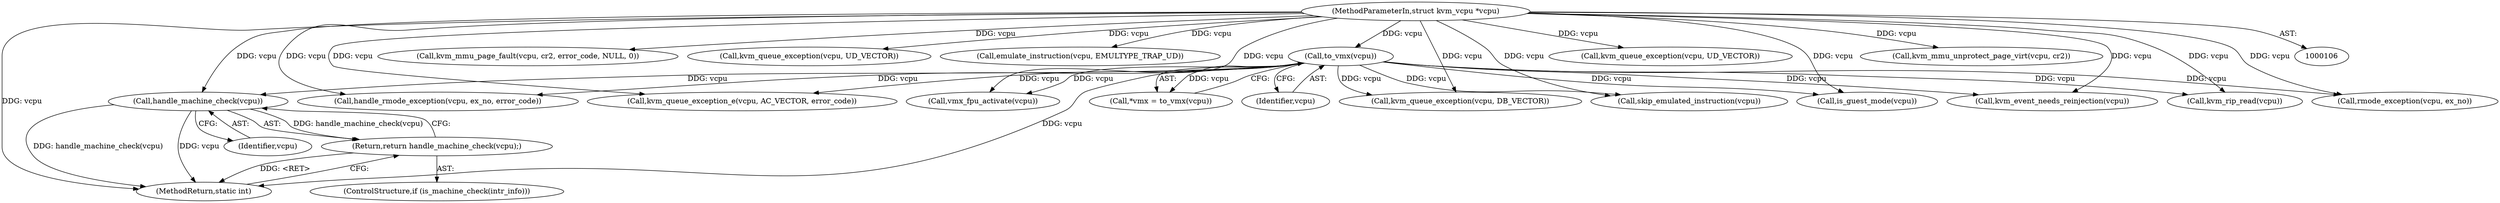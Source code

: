 digraph "0_linux_54a20552e1eae07aa240fa370a0293e006b5faed_0@pointer" {
"1000142" [label="(Call,handle_machine_check(vcpu))"];
"1000112" [label="(Call,to_vmx(vcpu))"];
"1000107" [label="(MethodParameterIn,struct kvm_vcpu *vcpu)"];
"1000141" [label="(Return,return handle_machine_check(vcpu);)"];
"1000292" [label="(Call,kvm_mmu_page_fault(vcpu, cr2, error_code, NULL, 0))"];
"1000182" [label="(Call,kvm_queue_exception(vcpu, UD_VECTOR))"];
"1000175" [label="(Call,emulate_instruction(vcpu, EMULTYPE_TRAP_UD))"];
"1000314" [label="(Call,handle_rmode_exception(vcpu, ex_no, error_code))"];
"1000143" [label="(Identifier,vcpu)"];
"1000141" [label="(Return,return handle_machine_check(vcpu);)"];
"1000165" [label="(Call,is_guest_mode(vcpu))"];
"1000110" [label="(Call,*vmx = to_vmx(vcpu))"];
"1000286" [label="(Call,kvm_event_needs_reinjection(vcpu))"];
"1000113" [label="(Identifier,vcpu)"];
"1000142" [label="(Call,handle_machine_check(vcpu))"];
"1000156" [label="(Call,vmx_fpu_activate(vcpu))"];
"1000457" [label="(MethodReturn,static int)"];
"1000138" [label="(ControlStructure,if (is_machine_check(intr_info)))"];
"1000410" [label="(Call,kvm_rip_read(vcpu))"];
"1000107" [label="(MethodParameterIn,struct kvm_vcpu *vcpu)"];
"1000112" [label="(Call,to_vmx(vcpu))"];
"1000168" [label="(Call,kvm_queue_exception(vcpu, UD_VECTOR))"];
"1000322" [label="(Call,kvm_queue_exception_e(vcpu, AC_VECTOR, error_code))"];
"1000288" [label="(Call,kvm_mmu_unprotect_page_virt(vcpu, cr2))"];
"1000310" [label="(Call,rmode_exception(vcpu, ex_no))"];
"1000366" [label="(Call,kvm_queue_exception(vcpu, DB_VECTOR))"];
"1000364" [label="(Call,skip_emulated_instruction(vcpu))"];
"1000142" -> "1000141"  [label="AST: "];
"1000142" -> "1000143"  [label="CFG: "];
"1000143" -> "1000142"  [label="AST: "];
"1000141" -> "1000142"  [label="CFG: "];
"1000142" -> "1000457"  [label="DDG: handle_machine_check(vcpu)"];
"1000142" -> "1000457"  [label="DDG: vcpu"];
"1000142" -> "1000141"  [label="DDG: handle_machine_check(vcpu)"];
"1000112" -> "1000142"  [label="DDG: vcpu"];
"1000107" -> "1000142"  [label="DDG: vcpu"];
"1000112" -> "1000110"  [label="AST: "];
"1000112" -> "1000113"  [label="CFG: "];
"1000113" -> "1000112"  [label="AST: "];
"1000110" -> "1000112"  [label="CFG: "];
"1000112" -> "1000457"  [label="DDG: vcpu"];
"1000112" -> "1000110"  [label="DDG: vcpu"];
"1000107" -> "1000112"  [label="DDG: vcpu"];
"1000112" -> "1000156"  [label="DDG: vcpu"];
"1000112" -> "1000165"  [label="DDG: vcpu"];
"1000112" -> "1000286"  [label="DDG: vcpu"];
"1000112" -> "1000310"  [label="DDG: vcpu"];
"1000112" -> "1000314"  [label="DDG: vcpu"];
"1000112" -> "1000322"  [label="DDG: vcpu"];
"1000112" -> "1000364"  [label="DDG: vcpu"];
"1000112" -> "1000366"  [label="DDG: vcpu"];
"1000112" -> "1000410"  [label="DDG: vcpu"];
"1000107" -> "1000106"  [label="AST: "];
"1000107" -> "1000457"  [label="DDG: vcpu"];
"1000107" -> "1000156"  [label="DDG: vcpu"];
"1000107" -> "1000165"  [label="DDG: vcpu"];
"1000107" -> "1000168"  [label="DDG: vcpu"];
"1000107" -> "1000175"  [label="DDG: vcpu"];
"1000107" -> "1000182"  [label="DDG: vcpu"];
"1000107" -> "1000286"  [label="DDG: vcpu"];
"1000107" -> "1000288"  [label="DDG: vcpu"];
"1000107" -> "1000292"  [label="DDG: vcpu"];
"1000107" -> "1000310"  [label="DDG: vcpu"];
"1000107" -> "1000314"  [label="DDG: vcpu"];
"1000107" -> "1000322"  [label="DDG: vcpu"];
"1000107" -> "1000364"  [label="DDG: vcpu"];
"1000107" -> "1000366"  [label="DDG: vcpu"];
"1000107" -> "1000410"  [label="DDG: vcpu"];
"1000141" -> "1000138"  [label="AST: "];
"1000457" -> "1000141"  [label="CFG: "];
"1000141" -> "1000457"  [label="DDG: <RET>"];
}
